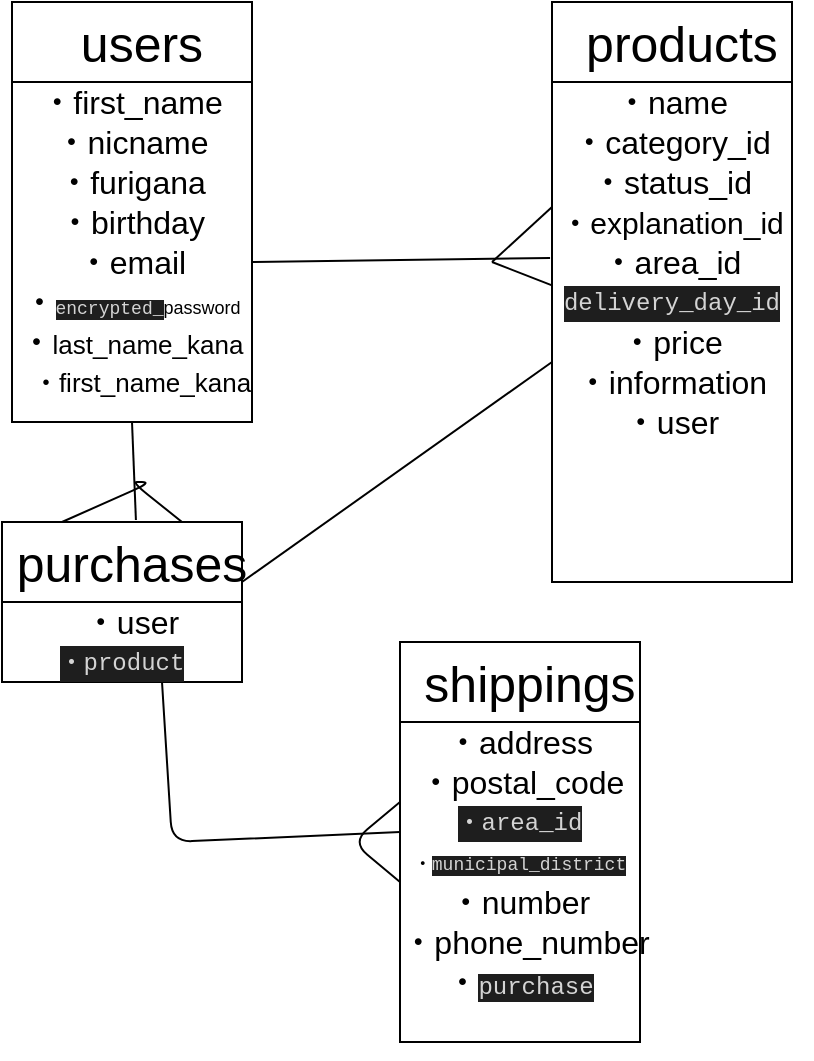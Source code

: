 <mxfile>
    <diagram id="PXDq4ERHji3AWVbzBYjK" name="ページ1">
        <mxGraphModel dx="410" dy="1465" grid="1" gridSize="10" guides="1" tooltips="1" connect="1" arrows="1" fold="1" page="1" pageScale="1" pageWidth="827" pageHeight="1169" math="0" shadow="0">
            <root>
                <mxCell id="0"/>
                <mxCell id="1" parent="0"/>
                <mxCell id="5" value="" style="rounded=0;whiteSpace=wrap;html=1;fontFamily=Helvetica;" parent="1" vertex="1">
                    <mxGeometry x="90" y="-180" width="120" height="60" as="geometry"/>
                </mxCell>
                <mxCell id="6" value="" style="rounded=0;whiteSpace=wrap;html=1;" parent="1" vertex="1">
                    <mxGeometry x="90" y="-140" width="120" height="170" as="geometry"/>
                </mxCell>
                <mxCell id="10" value="&lt;font style=&quot;font-size: 25px&quot;&gt;users&lt;/font&gt;" style="text;html=1;strokeColor=none;fillColor=none;align=center;verticalAlign=middle;whiteSpace=wrap;rounded=0;fontFamily=Helvetica;" parent="1" vertex="1">
                    <mxGeometry x="90" y="-170" width="130" height="20" as="geometry"/>
                </mxCell>
                <mxCell id="11" value="&lt;font style=&quot;font-size: 16px&quot;&gt;・first_name&lt;/font&gt;" style="text;html=1;strokeColor=none;fillColor=none;align=center;verticalAlign=middle;whiteSpace=wrap;rounded=0;fontFamily=Helvetica;" parent="1" vertex="1">
                    <mxGeometry x="90" y="-140" width="120" height="20" as="geometry"/>
                </mxCell>
                <mxCell id="16" value="&lt;font style=&quot;font-size: 16px&quot;&gt;・birthday&lt;/font&gt;" style="text;html=1;strokeColor=none;fillColor=none;align=center;verticalAlign=middle;whiteSpace=wrap;rounded=0;fontFamily=Helvetica;" parent="1" vertex="1">
                    <mxGeometry x="90" y="-80" width="120" height="20" as="geometry"/>
                </mxCell>
                <mxCell id="17" value="&lt;font style=&quot;font-size: 16px&quot;&gt;・email&lt;br&gt;&lt;/font&gt;" style="text;html=1;strokeColor=none;fillColor=none;align=center;verticalAlign=middle;whiteSpace=wrap;rounded=0;fontFamily=Helvetica;" parent="1" vertex="1">
                    <mxGeometry x="90" y="-60" width="120" height="20" as="geometry"/>
                </mxCell>
                <mxCell id="18" value="&lt;span style=&quot;font-size: 16px&quot;&gt;・&lt;/span&gt;&lt;font style=&quot;font-size: 9px&quot;&gt;&lt;span style=&quot;background-color: rgb(30 , 30 , 30) ; color: rgb(212 , 212 , 212) ; font-family: &amp;#34;menlo&amp;#34; , &amp;#34;monaco&amp;#34; , &amp;#34;courier new&amp;#34; , monospace&quot;&gt;encrypted_&lt;/span&gt;&lt;span&gt;password&lt;/span&gt;&lt;/font&gt;" style="text;html=1;strokeColor=none;fillColor=none;align=center;verticalAlign=middle;whiteSpace=wrap;rounded=0;fontFamily=Helvetica;" parent="1" vertex="1">
                    <mxGeometry x="90" y="-40" width="120" height="20" as="geometry"/>
                </mxCell>
                <mxCell id="19" value="&lt;span style=&quot;font-size: 16px&quot;&gt;・nicname&lt;/span&gt;" style="text;html=1;strokeColor=none;fillColor=none;align=center;verticalAlign=middle;whiteSpace=wrap;rounded=0;fontFamily=Helvetica;" parent="1" vertex="1">
                    <mxGeometry x="110" y="-120" width="80" height="20" as="geometry"/>
                </mxCell>
                <mxCell id="20" value="&lt;span style=&quot;font-size: 16px&quot;&gt;・furigana&lt;/span&gt;" style="text;html=1;strokeColor=none;fillColor=none;align=center;verticalAlign=middle;whiteSpace=wrap;rounded=0;fontFamily=Helvetica;" parent="1" vertex="1">
                    <mxGeometry x="90" y="-100" width="120" height="20" as="geometry"/>
                </mxCell>
                <mxCell id="21" style="edgeStyle=orthogonalEdgeStyle;rounded=0;orthogonalLoop=1;jettySize=auto;html=1;exitX=0.5;exitY=1;exitDx=0;exitDy=0;fontFamily=Helvetica;" parent="1" source="6" target="6" edge="1">
                    <mxGeometry relative="1" as="geometry"/>
                </mxCell>
                <mxCell id="24" value="" style="rounded=0;whiteSpace=wrap;html=1;fontFamily=Helvetica;" parent="1" vertex="1">
                    <mxGeometry x="360" y="-180" width="120" height="60" as="geometry"/>
                </mxCell>
                <mxCell id="25" value="" style="rounded=0;whiteSpace=wrap;html=1;fontFamily=Helvetica;" parent="1" vertex="1">
                    <mxGeometry x="360" y="-140" width="120" height="250" as="geometry"/>
                </mxCell>
                <mxCell id="26" value="&lt;font style=&quot;font-size: 25px&quot;&gt;products&lt;/font&gt;" style="text;html=1;strokeColor=none;fillColor=none;align=center;verticalAlign=middle;whiteSpace=wrap;rounded=0;fontFamily=Helvetica;" parent="1" vertex="1">
                    <mxGeometry x="360" y="-170" width="130" height="20" as="geometry"/>
                </mxCell>
                <mxCell id="27" value="&lt;span style=&quot;font-size: 16px&quot;&gt;・name&lt;/span&gt;" style="text;html=1;strokeColor=none;fillColor=none;align=center;verticalAlign=middle;whiteSpace=wrap;rounded=0;fontFamily=Helvetica;" parent="1" vertex="1">
                    <mxGeometry x="360" y="-140" width="120" height="20" as="geometry"/>
                </mxCell>
                <mxCell id="28" value="&lt;span style=&quot;font-size: 16px&quot;&gt;・status_id&lt;/span&gt;" style="text;html=1;strokeColor=none;fillColor=none;align=center;verticalAlign=middle;whiteSpace=wrap;rounded=0;fontFamily=Helvetica;" parent="1" vertex="1">
                    <mxGeometry x="360" y="-100" width="120" height="20" as="geometry"/>
                </mxCell>
                <mxCell id="29" value="&lt;span style=&quot;font-size: 16px&quot;&gt;・category_id&lt;/span&gt;" style="text;html=1;strokeColor=none;fillColor=none;align=center;verticalAlign=middle;whiteSpace=wrap;rounded=0;fontFamily=Helvetica;" parent="1" vertex="1">
                    <mxGeometry x="360" y="-120" width="120" height="20" as="geometry"/>
                </mxCell>
                <mxCell id="34" value="&lt;span style=&quot;font-size: 16px&quot;&gt;・&lt;/span&gt;&lt;font style=&quot;font-size: 13px&quot;&gt;last_name_kana&lt;/font&gt;" style="text;html=1;strokeColor=none;fillColor=none;align=center;verticalAlign=middle;whiteSpace=wrap;rounded=0;fontFamily=Helvetica;" parent="1" vertex="1">
                    <mxGeometry x="90" y="-20" width="120" height="20" as="geometry"/>
                </mxCell>
                <mxCell id="35" value="&lt;font style=&quot;font-size: 16px&quot;&gt;&lt;div style=&quot;color: rgb(212 , 212 , 212) ; background-color: rgb(30 , 30 , 30) ; font-family: &amp;#34;menlo&amp;#34; , &amp;#34;monaco&amp;#34; , &amp;#34;courier new&amp;#34; , monospace ; font-size: 12px ; line-height: 18px&quot;&gt;delivery_day_id&lt;/div&gt;&lt;/font&gt;" style="text;html=1;strokeColor=none;fillColor=none;align=center;verticalAlign=middle;whiteSpace=wrap;rounded=0;fontFamily=Helvetica;" parent="1" vertex="1">
                    <mxGeometry x="360" y="-40" width="120" height="20" as="geometry"/>
                </mxCell>
                <mxCell id="36" value="&lt;font style=&quot;font-size: 16px&quot;&gt;・area_id&lt;br&gt;&lt;/font&gt;" style="text;html=1;strokeColor=none;fillColor=none;align=center;verticalAlign=middle;whiteSpace=wrap;rounded=0;fontFamily=Helvetica;" parent="1" vertex="1">
                    <mxGeometry x="360" y="-60" width="120" height="20" as="geometry"/>
                </mxCell>
                <mxCell id="37" value="&lt;font&gt;&lt;font style=&quot;font-size: 15px&quot;&gt;・explanation_id&lt;/font&gt;&lt;br&gt;&lt;/font&gt;" style="text;html=1;strokeColor=none;fillColor=none;align=center;verticalAlign=middle;whiteSpace=wrap;rounded=0;fontFamily=Helvetica;" parent="1" vertex="1">
                    <mxGeometry x="360" y="-80" width="120" height="20" as="geometry"/>
                </mxCell>
                <mxCell id="38" value="&lt;font style=&quot;font-size: 16px&quot;&gt;・user&lt;br&gt;&lt;/font&gt;" style="text;html=1;strokeColor=none;fillColor=none;align=center;verticalAlign=middle;whiteSpace=wrap;rounded=0;fontFamily=Helvetica;" parent="1" vertex="1">
                    <mxGeometry x="360" y="20" width="120" height="20" as="geometry"/>
                </mxCell>
                <mxCell id="39" value="&lt;font style=&quot;font-size: 16px&quot;&gt;・information&lt;br&gt;&lt;/font&gt;" style="text;html=1;strokeColor=none;fillColor=none;align=center;verticalAlign=middle;whiteSpace=wrap;rounded=0;fontFamily=Helvetica;" parent="1" vertex="1">
                    <mxGeometry x="360" width="120" height="20" as="geometry"/>
                </mxCell>
                <mxCell id="40" value="&lt;font style=&quot;font-size: 16px&quot;&gt;・price&lt;br&gt;&lt;/font&gt;" style="text;html=1;strokeColor=none;fillColor=none;align=center;verticalAlign=middle;whiteSpace=wrap;rounded=0;fontFamily=Helvetica;" parent="1" vertex="1">
                    <mxGeometry x="360" y="-20" width="120" height="20" as="geometry"/>
                </mxCell>
                <mxCell id="42" value="" style="rounded=0;whiteSpace=wrap;html=1;fontFamily=Helvetica;" parent="1" vertex="1">
                    <mxGeometry x="85" y="80" width="120" height="60" as="geometry"/>
                </mxCell>
                <mxCell id="43" value="" style="rounded=0;whiteSpace=wrap;html=1;" parent="1" vertex="1">
                    <mxGeometry x="85" y="120" width="120" height="40" as="geometry"/>
                </mxCell>
                <mxCell id="44" value="&lt;span style=&quot;font-size: 25px&quot;&gt;purchases&lt;/span&gt;" style="text;html=1;strokeColor=none;fillColor=none;align=center;verticalAlign=middle;whiteSpace=wrap;rounded=0;fontFamily=Helvetica;" parent="1" vertex="1">
                    <mxGeometry x="85" y="90" width="130" height="20" as="geometry"/>
                </mxCell>
                <mxCell id="45" value="&lt;span style=&quot;font-size: 16px&quot;&gt;・user&lt;/span&gt;" style="text;html=1;strokeColor=none;fillColor=none;align=center;verticalAlign=middle;whiteSpace=wrap;rounded=0;fontFamily=Helvetica;" parent="1" vertex="1">
                    <mxGeometry x="90" y="120" width="120" height="20" as="geometry"/>
                </mxCell>
                <mxCell id="49" value="&lt;div style=&quot;color: rgb(212 , 212 , 212) ; background-color: rgb(30 , 30 , 30) ; font-family: &amp;#34;menlo&amp;#34; , &amp;#34;monaco&amp;#34; , &amp;#34;courier new&amp;#34; , monospace ; line-height: 18px&quot;&gt;・product&lt;/div&gt;" style="text;html=1;strokeColor=none;fillColor=none;align=center;verticalAlign=middle;whiteSpace=wrap;rounded=0;fontFamily=Helvetica;" parent="1" vertex="1">
                    <mxGeometry x="105" y="140" width="80" height="20" as="geometry"/>
                </mxCell>
                <mxCell id="51" style="edgeStyle=orthogonalEdgeStyle;rounded=0;orthogonalLoop=1;jettySize=auto;html=1;exitX=0.5;exitY=1;exitDx=0;exitDy=0;fontFamily=Helvetica;" parent="1" source="43" target="43" edge="1">
                    <mxGeometry relative="1" as="geometry"/>
                </mxCell>
                <mxCell id="53" value="" style="rounded=0;whiteSpace=wrap;html=1;fontFamily=Helvetica;" parent="1" vertex="1">
                    <mxGeometry x="284" y="140" width="120" height="60" as="geometry"/>
                </mxCell>
                <mxCell id="54" value="" style="rounded=0;whiteSpace=wrap;html=1;" parent="1" vertex="1">
                    <mxGeometry x="284" y="180" width="120" height="160" as="geometry"/>
                </mxCell>
                <mxCell id="55" value="&lt;span style=&quot;font-size: 25px&quot;&gt;shippings&lt;/span&gt;" style="text;html=1;strokeColor=none;fillColor=none;align=center;verticalAlign=middle;whiteSpace=wrap;rounded=0;fontFamily=Helvetica;" parent="1" vertex="1">
                    <mxGeometry x="284" y="150" width="130" height="20" as="geometry"/>
                </mxCell>
                <mxCell id="56" value="&lt;span style=&quot;font-size: 16px&quot;&gt;・address&lt;/span&gt;" style="text;html=1;strokeColor=none;fillColor=none;align=center;verticalAlign=middle;whiteSpace=wrap;rounded=0;fontFamily=Helvetica;" parent="1" vertex="1">
                    <mxGeometry x="284" y="180" width="120" height="20" as="geometry"/>
                </mxCell>
                <mxCell id="57" value="&lt;font style=&quot;font-size: 9px&quot;&gt;・&lt;span style=&quot;background-color: rgb(30 , 30 , 30) ; color: rgb(212 , 212 , 212) ; font-family: &amp;#34;menlo&amp;#34; , &amp;#34;monaco&amp;#34; , &amp;#34;courier new&amp;#34; , monospace&quot;&gt;municipal_district&lt;/span&gt;&lt;/font&gt;" style="text;html=1;strokeColor=none;fillColor=none;align=center;verticalAlign=middle;whiteSpace=wrap;rounded=0;fontFamily=Helvetica;" parent="1" vertex="1">
                    <mxGeometry x="284" y="240" width="120" height="20" as="geometry"/>
                </mxCell>
                <mxCell id="58" value="&lt;font style=&quot;font-size: 16px&quot;&gt;・number&lt;br&gt;&lt;/font&gt;" style="text;html=1;strokeColor=none;fillColor=none;align=center;verticalAlign=middle;whiteSpace=wrap;rounded=0;fontFamily=Helvetica;" parent="1" vertex="1">
                    <mxGeometry x="284" y="260" width="120" height="20" as="geometry"/>
                </mxCell>
                <mxCell id="59" value="&lt;span style=&quot;font-size: 16px&quot;&gt;・phone_number&lt;/span&gt;" style="text;html=1;strokeColor=none;fillColor=none;align=center;verticalAlign=middle;whiteSpace=wrap;rounded=0;fontFamily=Helvetica;" parent="1" vertex="1">
                    <mxGeometry x="284" y="280" width="126" height="20" as="geometry"/>
                </mxCell>
                <mxCell id="60" value="&lt;span style=&quot;font-size: 16px&quot;&gt;・postal_code&lt;/span&gt;" style="text;html=1;strokeColor=none;fillColor=none;align=center;verticalAlign=middle;whiteSpace=wrap;rounded=0;fontFamily=Helvetica;" parent="1" vertex="1">
                    <mxGeometry x="290" y="200" width="110" height="20" as="geometry"/>
                </mxCell>
                <mxCell id="61" value="&lt;div style=&quot;color: rgb(212 , 212 , 212) ; background-color: rgb(30 , 30 , 30) ; font-family: &amp;#34;menlo&amp;#34; , &amp;#34;monaco&amp;#34; , &amp;#34;courier new&amp;#34; , monospace ; line-height: 18px&quot;&gt;・area_id&lt;/div&gt;" style="text;html=1;strokeColor=none;fillColor=none;align=center;verticalAlign=middle;whiteSpace=wrap;rounded=0;fontFamily=Helvetica;" parent="1" vertex="1">
                    <mxGeometry x="284" y="220" width="120" height="20" as="geometry"/>
                </mxCell>
                <mxCell id="62" style="edgeStyle=orthogonalEdgeStyle;rounded=0;orthogonalLoop=1;jettySize=auto;html=1;exitX=0.5;exitY=1;exitDx=0;exitDy=0;fontFamily=Helvetica;" parent="1" source="54" target="54" edge="1">
                    <mxGeometry relative="1" as="geometry"/>
                </mxCell>
                <mxCell id="67" value="" style="endArrow=none;html=1;fontFamily=Helvetica;entryX=-0.008;entryY=0.352;entryDx=0;entryDy=0;exitX=1;exitY=0.5;exitDx=0;exitDy=0;entryPerimeter=0;" parent="1" source="17" target="25" edge="1">
                    <mxGeometry width="50" height="50" relative="1" as="geometry">
                        <mxPoint x="240" y="90" as="sourcePoint"/>
                        <mxPoint x="290" y="40" as="targetPoint"/>
                    </mxGeometry>
                </mxCell>
                <mxCell id="68" value="" style="endArrow=none;html=1;fontFamily=Helvetica;entryX=0;entryY=0.25;entryDx=0;entryDy=0;" parent="1" target="25" edge="1">
                    <mxGeometry width="50" height="50" relative="1" as="geometry">
                        <mxPoint x="330" y="-50" as="sourcePoint"/>
                        <mxPoint x="370" y="-40" as="targetPoint"/>
                    </mxGeometry>
                </mxCell>
                <mxCell id="69" value="" style="endArrow=none;html=1;fontFamily=Helvetica;entryX=0;entryY=1;entryDx=0;entryDy=0;" parent="1" source="25" edge="1">
                    <mxGeometry width="50" height="50" relative="1" as="geometry">
                        <mxPoint x="280" y="110" as="sourcePoint"/>
                        <mxPoint x="330" y="-50" as="targetPoint"/>
                    </mxGeometry>
                </mxCell>
                <mxCell id="73" value="" style="endArrow=none;html=1;fontFamily=Helvetica;entryX=0.5;entryY=1;entryDx=0;entryDy=0;exitX=0.558;exitY=-0.017;exitDx=0;exitDy=0;exitPerimeter=0;" parent="1" source="42" target="6" edge="1">
                    <mxGeometry width="50" height="50" relative="1" as="geometry">
                        <mxPoint x="240" y="90" as="sourcePoint"/>
                        <mxPoint x="290" y="40" as="targetPoint"/>
                    </mxGeometry>
                </mxCell>
                <mxCell id="74" value="" style="endArrow=none;html=1;fontFamily=Helvetica;exitX=0.25;exitY=0;exitDx=0;exitDy=0;entryX=0.75;entryY=0;entryDx=0;entryDy=0;" parent="1" source="42" target="42" edge="1">
                    <mxGeometry width="50" height="50" relative="1" as="geometry">
                        <mxPoint x="120" y="70" as="sourcePoint"/>
                        <mxPoint x="290" y="40" as="targetPoint"/>
                        <Array as="points">
                            <mxPoint x="160" y="60"/>
                            <mxPoint x="150" y="60"/>
                        </Array>
                    </mxGeometry>
                </mxCell>
                <mxCell id="75" value="" style="endArrow=none;html=1;fontFamily=Helvetica;entryX=0;entryY=1;entryDx=0;entryDy=0;" parent="1" target="40" edge="1">
                    <mxGeometry width="50" height="50" relative="1" as="geometry">
                        <mxPoint x="205" y="110" as="sourcePoint"/>
                        <mxPoint x="255" y="60" as="targetPoint"/>
                    </mxGeometry>
                </mxCell>
                <mxCell id="76" value="" style="endArrow=none;html=1;fontFamily=Helvetica;exitX=0.75;exitY=1;exitDx=0;exitDy=0;entryX=0;entryY=0.75;entryDx=0;entryDy=0;" parent="1" source="49" target="61" edge="1">
                    <mxGeometry width="50" height="50" relative="1" as="geometry">
                        <mxPoint x="240" y="90" as="sourcePoint"/>
                        <mxPoint x="290" y="40" as="targetPoint"/>
                        <Array as="points">
                            <mxPoint x="170" y="240"/>
                        </Array>
                    </mxGeometry>
                </mxCell>
                <mxCell id="77" value="" style="endArrow=none;html=1;fontFamily=Helvetica;entryX=0;entryY=0;entryDx=0;entryDy=0;exitX=0;exitY=0.25;exitDx=0;exitDy=0;" parent="1" source="54" target="58" edge="1">
                    <mxGeometry width="50" height="50" relative="1" as="geometry">
                        <mxPoint x="280" y="200" as="sourcePoint"/>
                        <mxPoint x="290" y="40" as="targetPoint"/>
                        <Array as="points">
                            <mxPoint x="260" y="240"/>
                        </Array>
                    </mxGeometry>
                </mxCell>
                <mxCell id="79" value="&lt;font style=&quot;font-size: 13px&quot;&gt;・first_name_kana&lt;/font&gt;" style="text;html=1;strokeColor=none;fillColor=none;align=center;verticalAlign=middle;whiteSpace=wrap;rounded=0;fontFamily=Helvetica;" vertex="1" parent="1">
                    <mxGeometry x="95" width="120" height="20" as="geometry"/>
                </mxCell>
                <mxCell id="81" value="&lt;span style=&quot;font-size: 16px&quot;&gt;・&lt;/span&gt;&lt;span style=&quot;background-color: rgb(30 , 30 , 30) ; color: rgb(212 , 212 , 212) ; font-family: &amp;#34;menlo&amp;#34; , &amp;#34;monaco&amp;#34; , &amp;#34;courier new&amp;#34; , monospace&quot;&gt;purchase&lt;/span&gt;" style="text;html=1;strokeColor=none;fillColor=none;align=center;verticalAlign=middle;whiteSpace=wrap;rounded=0;fontFamily=Helvetica;" vertex="1" parent="1">
                    <mxGeometry x="281" y="300" width="126" height="20" as="geometry"/>
                </mxCell>
            </root>
        </mxGraphModel>
    </diagram>
</mxfile>